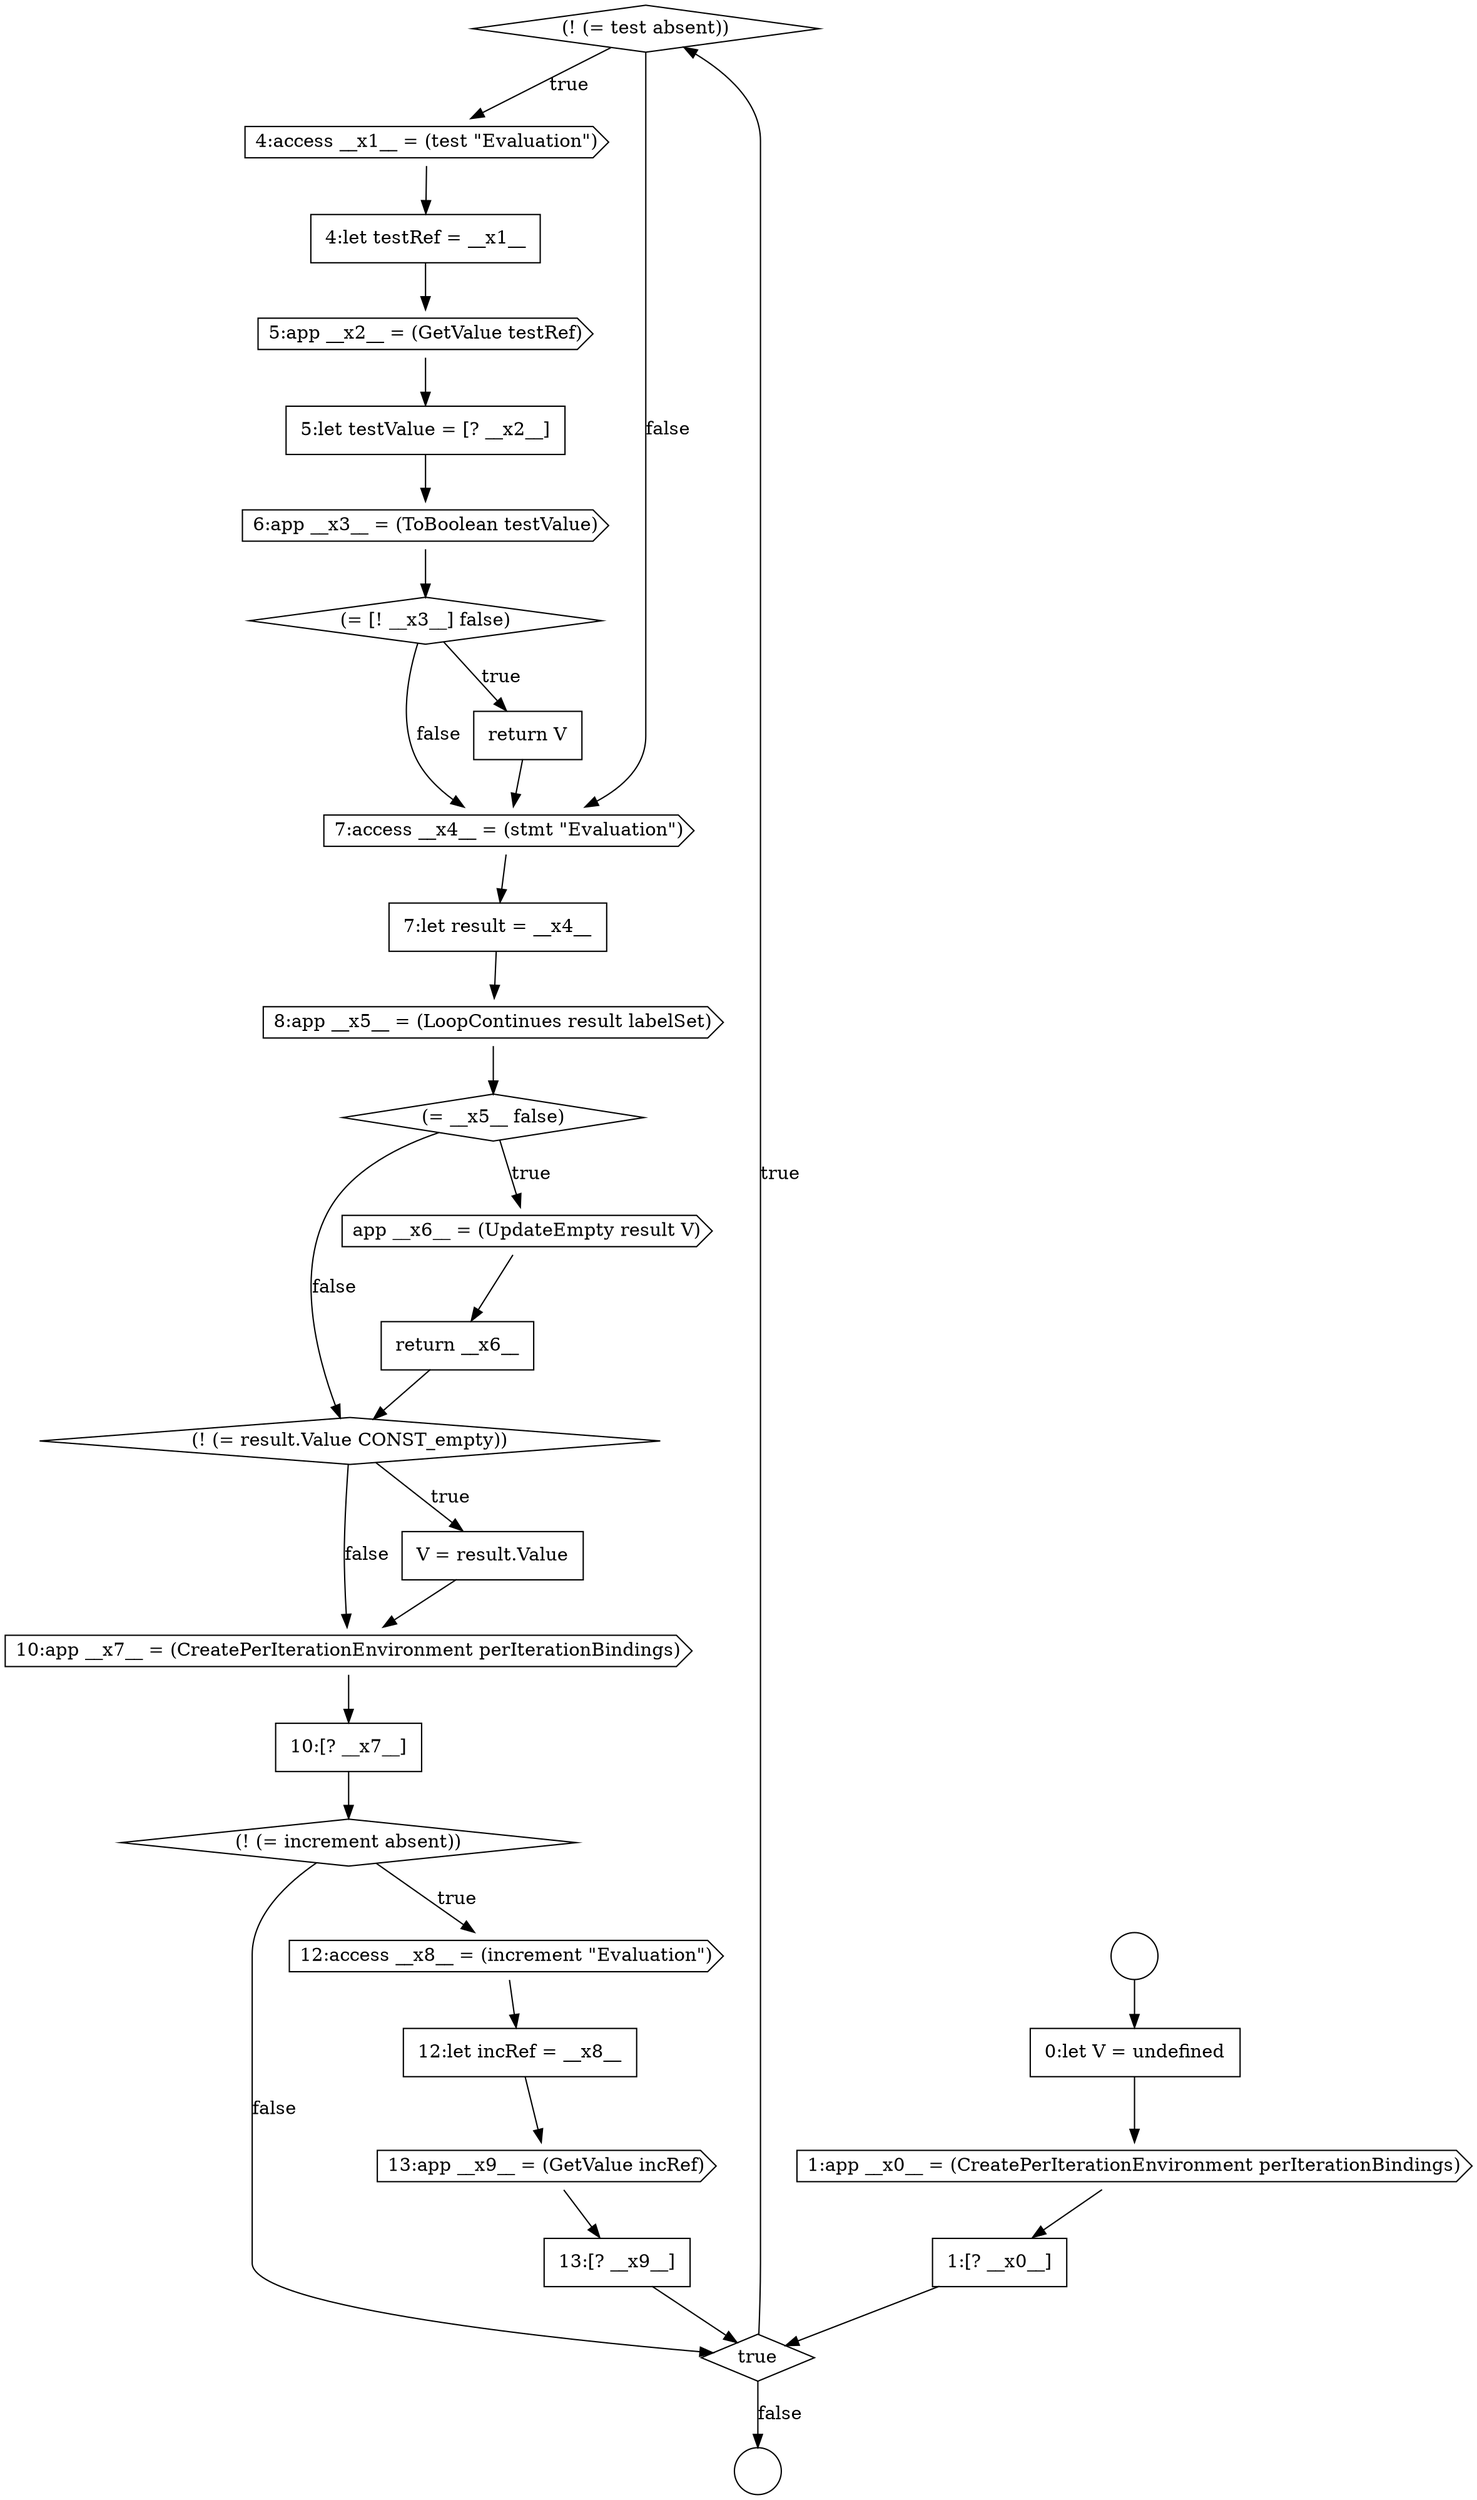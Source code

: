 digraph {
  node7524 [shape=diamond, label=<<font color="black">(! (= test absent))</font>> color="black" fillcolor="white" style=filled]
  node7545 [shape=cds, label=<<font color="black">13:app __x9__ = (GetValue incRef)</font>> color="black" fillcolor="white" style=filled]
  node7540 [shape=cds, label=<<font color="black">10:app __x7__ = (CreatePerIterationEnvironment perIterationBindings)</font>> color="black" fillcolor="white" style=filled]
  node7523 [shape=diamond, label=<<font color="black">true</font>> color="black" fillcolor="white" style=filled]
  node7544 [shape=none, margin=0, label=<<font color="black">
    <table border="0" cellborder="1" cellspacing="0" cellpadding="10">
      <tr><td align="left">12:let incRef = __x8__</td></tr>
    </table>
  </font>> color="black" fillcolor="white" style=filled]
  node7527 [shape=cds, label=<<font color="black">5:app __x2__ = (GetValue testRef)</font>> color="black" fillcolor="white" style=filled]
  node7542 [shape=diamond, label=<<font color="black">(! (= increment absent))</font>> color="black" fillcolor="white" style=filled]
  node7525 [shape=cds, label=<<font color="black">4:access __x1__ = (test &quot;Evaluation&quot;)</font>> color="black" fillcolor="white" style=filled]
  node7538 [shape=diamond, label=<<font color="black">(! (= result.Value CONST_empty))</font>> color="black" fillcolor="white" style=filled]
  node7528 [shape=none, margin=0, label=<<font color="black">
    <table border="0" cellborder="1" cellspacing="0" cellpadding="10">
      <tr><td align="left">5:let testValue = [? __x2__]</td></tr>
    </table>
  </font>> color="black" fillcolor="white" style=filled]
  node7541 [shape=none, margin=0, label=<<font color="black">
    <table border="0" cellborder="1" cellspacing="0" cellpadding="10">
      <tr><td align="left">10:[? __x7__]</td></tr>
    </table>
  </font>> color="black" fillcolor="white" style=filled]
  node7537 [shape=none, margin=0, label=<<font color="black">
    <table border="0" cellborder="1" cellspacing="0" cellpadding="10">
      <tr><td align="left">return __x6__</td></tr>
    </table>
  </font>> color="black" fillcolor="white" style=filled]
  node7532 [shape=cds, label=<<font color="black">7:access __x4__ = (stmt &quot;Evaluation&quot;)</font>> color="black" fillcolor="white" style=filled]
  node7518 [shape=circle label=" " color="black" fillcolor="white" style=filled]
  node7533 [shape=none, margin=0, label=<<font color="black">
    <table border="0" cellborder="1" cellspacing="0" cellpadding="10">
      <tr><td align="left">7:let result = __x4__</td></tr>
    </table>
  </font>> color="black" fillcolor="white" style=filled]
  node7535 [shape=diamond, label=<<font color="black">(= __x5__ false)</font>> color="black" fillcolor="white" style=filled]
  node7534 [shape=cds, label=<<font color="black">8:app __x5__ = (LoopContinues result labelSet)</font>> color="black" fillcolor="white" style=filled]
  node7536 [shape=cds, label=<<font color="black">app __x6__ = (UpdateEmpty result V)</font>> color="black" fillcolor="white" style=filled]
  node7519 [shape=circle label=" " color="black" fillcolor="white" style=filled]
  node7546 [shape=none, margin=0, label=<<font color="black">
    <table border="0" cellborder="1" cellspacing="0" cellpadding="10">
      <tr><td align="left">13:[? __x9__]</td></tr>
    </table>
  </font>> color="black" fillcolor="white" style=filled]
  node7529 [shape=cds, label=<<font color="black">6:app __x3__ = (ToBoolean testValue)</font>> color="black" fillcolor="white" style=filled]
  node7526 [shape=none, margin=0, label=<<font color="black">
    <table border="0" cellborder="1" cellspacing="0" cellpadding="10">
      <tr><td align="left">4:let testRef = __x1__</td></tr>
    </table>
  </font>> color="black" fillcolor="white" style=filled]
  node7539 [shape=none, margin=0, label=<<font color="black">
    <table border="0" cellborder="1" cellspacing="0" cellpadding="10">
      <tr><td align="left">V = result.Value</td></tr>
    </table>
  </font>> color="black" fillcolor="white" style=filled]
  node7522 [shape=none, margin=0, label=<<font color="black">
    <table border="0" cellborder="1" cellspacing="0" cellpadding="10">
      <tr><td align="left">1:[? __x0__]</td></tr>
    </table>
  </font>> color="black" fillcolor="white" style=filled]
  node7543 [shape=cds, label=<<font color="black">12:access __x8__ = (increment &quot;Evaluation&quot;)</font>> color="black" fillcolor="white" style=filled]
  node7530 [shape=diamond, label=<<font color="black">(= [! __x3__] false)</font>> color="black" fillcolor="white" style=filled]
  node7520 [shape=none, margin=0, label=<<font color="black">
    <table border="0" cellborder="1" cellspacing="0" cellpadding="10">
      <tr><td align="left">0:let V = undefined</td></tr>
    </table>
  </font>> color="black" fillcolor="white" style=filled]
  node7531 [shape=none, margin=0, label=<<font color="black">
    <table border="0" cellborder="1" cellspacing="0" cellpadding="10">
      <tr><td align="left">return V</td></tr>
    </table>
  </font>> color="black" fillcolor="white" style=filled]
  node7521 [shape=cds, label=<<font color="black">1:app __x0__ = (CreatePerIterationEnvironment perIterationBindings)</font>> color="black" fillcolor="white" style=filled]
  node7533 -> node7534 [ color="black"]
  node7524 -> node7525 [label=<<font color="black">true</font>> color="black"]
  node7524 -> node7532 [label=<<font color="black">false</font>> color="black"]
  node7544 -> node7545 [ color="black"]
  node7542 -> node7543 [label=<<font color="black">true</font>> color="black"]
  node7542 -> node7523 [label=<<font color="black">false</font>> color="black"]
  node7529 -> node7530 [ color="black"]
  node7522 -> node7523 [ color="black"]
  node7537 -> node7538 [ color="black"]
  node7541 -> node7542 [ color="black"]
  node7543 -> node7544 [ color="black"]
  node7518 -> node7520 [ color="black"]
  node7527 -> node7528 [ color="black"]
  node7530 -> node7531 [label=<<font color="black">true</font>> color="black"]
  node7530 -> node7532 [label=<<font color="black">false</font>> color="black"]
  node7546 -> node7523 [ color="black"]
  node7538 -> node7539 [label=<<font color="black">true</font>> color="black"]
  node7538 -> node7540 [label=<<font color="black">false</font>> color="black"]
  node7534 -> node7535 [ color="black"]
  node7528 -> node7529 [ color="black"]
  node7532 -> node7533 [ color="black"]
  node7521 -> node7522 [ color="black"]
  node7535 -> node7536 [label=<<font color="black">true</font>> color="black"]
  node7535 -> node7538 [label=<<font color="black">false</font>> color="black"]
  node7536 -> node7537 [ color="black"]
  node7525 -> node7526 [ color="black"]
  node7531 -> node7532 [ color="black"]
  node7526 -> node7527 [ color="black"]
  node7545 -> node7546 [ color="black"]
  node7539 -> node7540 [ color="black"]
  node7540 -> node7541 [ color="black"]
  node7523 -> node7524 [label=<<font color="black">true</font>> color="black"]
  node7523 -> node7519 [label=<<font color="black">false</font>> color="black"]
  node7520 -> node7521 [ color="black"]
}

